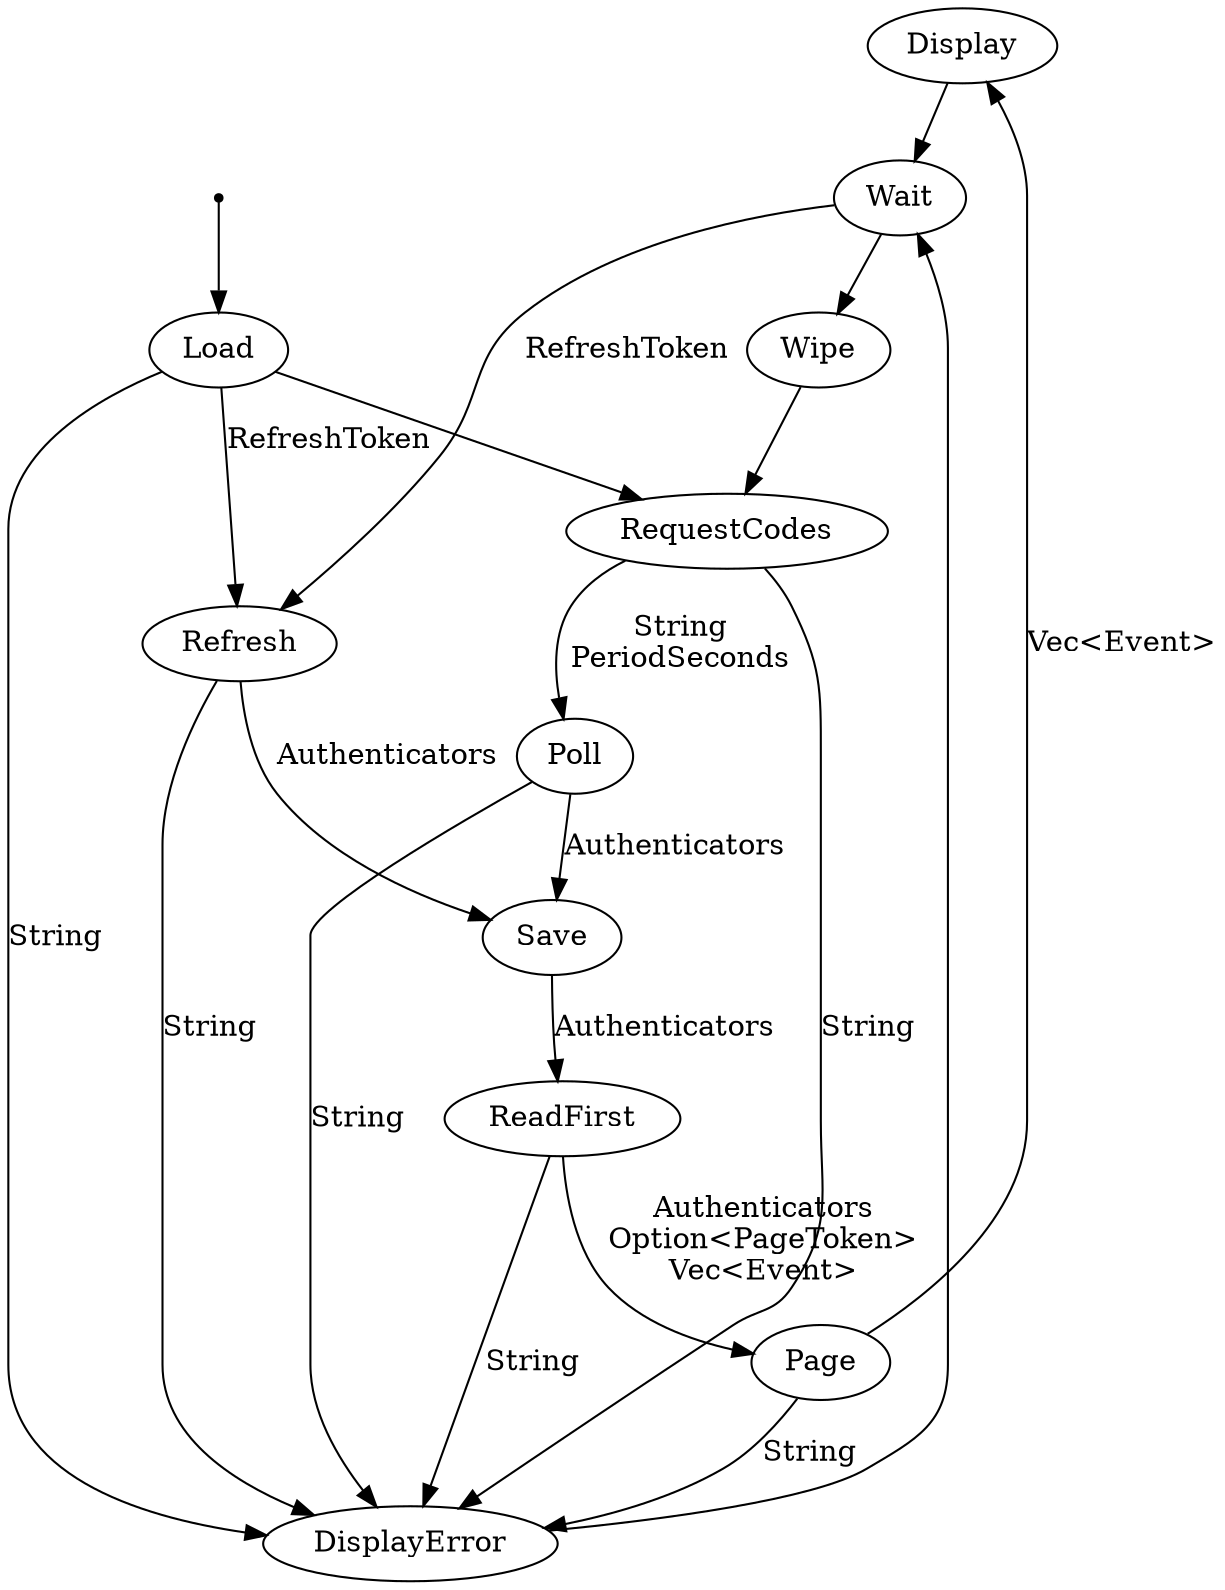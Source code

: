 digraph cal_stm {
    Display[label="Display"][shape="ellipse"];
    DisplayError[label="DisplayError"][shape="ellipse"];
    Load[label="Load"][shape="ellipse"];
    Page[label="Page"][shape="ellipse"];
    Poll[label="Poll"][shape="ellipse"];
    ReadFirst[label="ReadFirst"][shape="ellipse"];
    Refresh[label="Refresh"][shape="ellipse"];
    RequestCodes[label="RequestCodes"][shape="ellipse"];
    Save[label="Save"][shape="ellipse"];
    Wait[label="Wait"][shape="ellipse"];
    Wipe[label="Wipe"][shape="ellipse"];
    _start[label="_start"][shape="point"];
    _start -> Load[label=""];
    Load -> RequestCodes[label=""];
    Wipe -> RequestCodes[label=""];
    Load -> Refresh[label="RefreshToken\n"];
    Wait -> Refresh[label="RefreshToken\n"];
    Save -> ReadFirst[label="Authenticators\n"];
    RequestCodes -> Poll[label="String\nPeriodSeconds\n"];
    Load -> DisplayError[label="String\n"];
    Page -> DisplayError[label="String\n"];
    Poll -> DisplayError[label="String\n"];
    ReadFirst -> DisplayError[label="String\n"];
    Refresh -> DisplayError[label="String\n"];
    RequestCodes -> DisplayError[label="String\n"];
    Poll -> Save[label="Authenticators\n"];
    Refresh -> Save[label="Authenticators\n"];
    ReadFirst -> Page[label="Authenticators\nOption<PageToken>\nVec<Event>\n"];
    Page -> Display[label="Vec<Event>\n"];
    DisplayError -> Wait[label=""];
    Display -> Wait[label=""];
    Wait -> Wipe[label=""];
}
